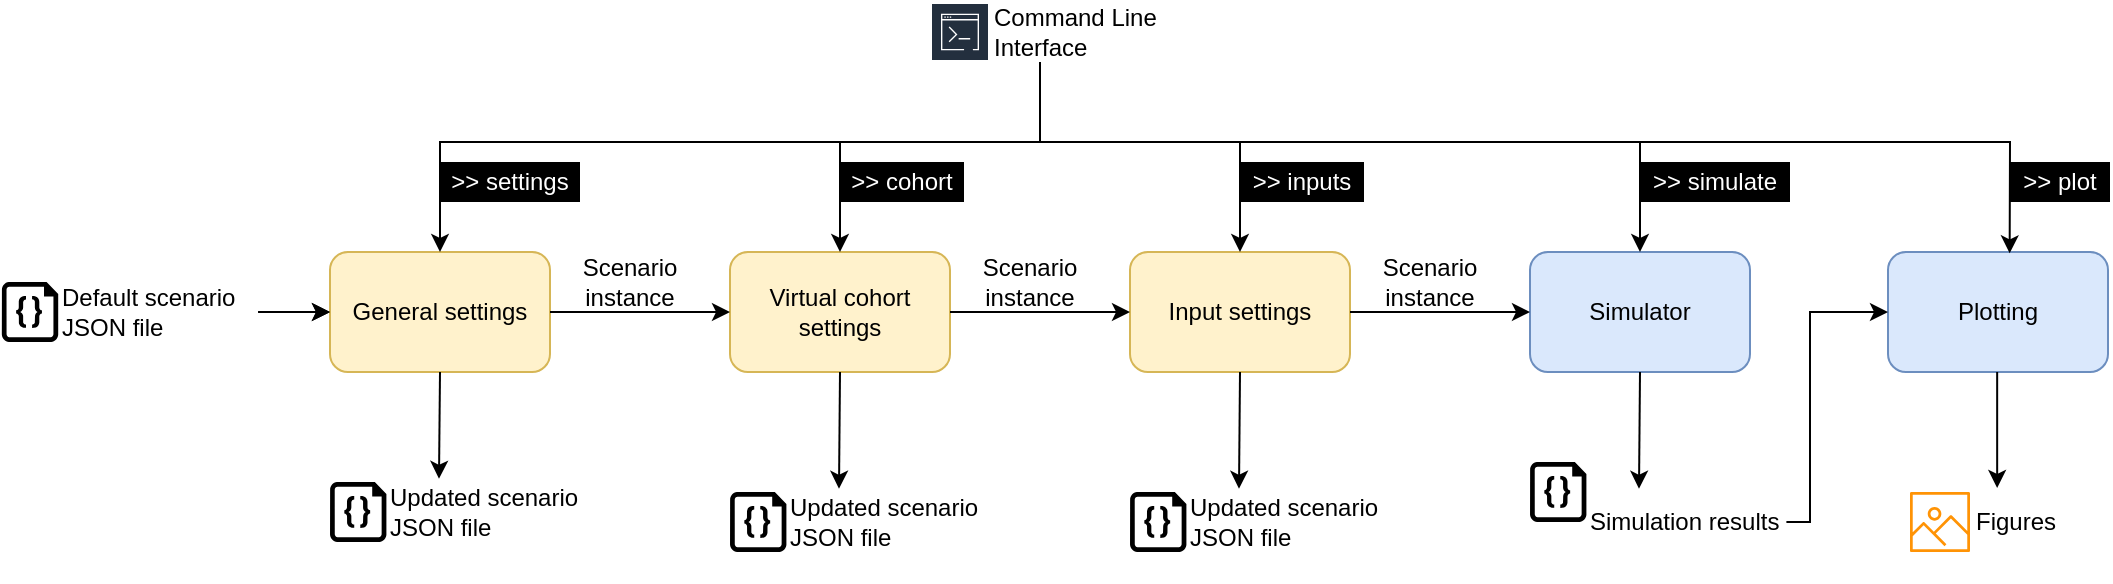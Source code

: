 <mxfile version="23.1.6" type="device">
  <diagram name="Page-1" id="qAk-8Aepy03UgNFXvfLe">
    <mxGraphModel dx="819" dy="422" grid="1" gridSize="10" guides="1" tooltips="1" connect="1" arrows="1" fold="1" page="1" pageScale="1" pageWidth="850" pageHeight="1100" math="0" shadow="0">
      <root>
        <mxCell id="0" />
        <mxCell id="1" parent="0" />
        <mxCell id="zkIy36QmkyHbao0x_XFE-1" value="General settings" style="rounded=1;whiteSpace=wrap;html=1;fillColor=#fff2cc;strokeColor=#d6b656;" parent="1" vertex="1">
          <mxGeometry x="190" y="145" width="110" height="60" as="geometry" />
        </mxCell>
        <mxCell id="zkIy36QmkyHbao0x_XFE-11" value="" style="group" parent="1" vertex="1" connectable="0">
          <mxGeometry x="490" y="20" width="130" height="30" as="geometry" />
        </mxCell>
        <mxCell id="zkIy36QmkyHbao0x_XFE-7" value="" style="group" parent="zkIy36QmkyHbao0x_XFE-11" vertex="1" connectable="0">
          <mxGeometry width="120" height="30" as="geometry" />
        </mxCell>
        <mxCell id="zkIy36QmkyHbao0x_XFE-3" value="" style="sketch=0;outlineConnect=0;fontColor=#232F3E;gradientColor=none;strokeColor=#ffffff;fillColor=#232F3E;dashed=0;verticalLabelPosition=middle;verticalAlign=bottom;align=center;html=1;whiteSpace=wrap;fontSize=10;fontStyle=1;spacing=3;shape=mxgraph.aws4.productIcon;prIcon=mxgraph.aws4.command_line_interface;" parent="zkIy36QmkyHbao0x_XFE-7" vertex="1">
          <mxGeometry width="30" height="30" as="geometry" />
        </mxCell>
        <mxCell id="zkIy36QmkyHbao0x_XFE-6" value="Command Line Interface" style="text;html=1;align=left;verticalAlign=middle;whiteSpace=wrap;rounded=0;" parent="zkIy36QmkyHbao0x_XFE-11" vertex="1">
          <mxGeometry x="30" width="100" height="30" as="geometry" />
        </mxCell>
        <mxCell id="zkIy36QmkyHbao0x_XFE-12" value="" style="group" parent="1" vertex="1" connectable="0">
          <mxGeometry x="25.9" y="160" width="128.2" height="30" as="geometry" />
        </mxCell>
        <mxCell id="zkIy36QmkyHbao0x_XFE-5" value="" style="sketch=0;aspect=fixed;pointerEvents=1;shadow=0;dashed=0;html=1;strokeColor=none;labelPosition=center;verticalLabelPosition=bottom;verticalAlign=top;align=center;fillColor=#000000;shape=mxgraph.azure.code_file" parent="zkIy36QmkyHbao0x_XFE-12" vertex="1">
          <mxGeometry width="28.2" height="30" as="geometry" />
        </mxCell>
        <mxCell id="zkIy36QmkyHbao0x_XFE-8" value="Default scenario&lt;br&gt;JSON file" style="text;html=1;align=left;verticalAlign=middle;whiteSpace=wrap;rounded=0;" parent="zkIy36QmkyHbao0x_XFE-12" vertex="1">
          <mxGeometry x="28.2" width="100" height="30" as="geometry" />
        </mxCell>
        <mxCell id="zkIy36QmkyHbao0x_XFE-13" value="" style="endArrow=classic;html=1;rounded=0;exitX=1;exitY=0.5;exitDx=0;exitDy=0;entryX=0;entryY=0.5;entryDx=0;entryDy=0;" parent="1" source="zkIy36QmkyHbao0x_XFE-8" target="zkIy36QmkyHbao0x_XFE-1" edge="1">
          <mxGeometry width="50" height="50" relative="1" as="geometry">
            <mxPoint x="200" y="190" as="sourcePoint" />
            <mxPoint x="250" y="140" as="targetPoint" />
          </mxGeometry>
        </mxCell>
        <mxCell id="zkIy36QmkyHbao0x_XFE-15" value="Virtual cohort settings" style="rounded=1;whiteSpace=wrap;html=1;fillColor=#fff2cc;strokeColor=#d6b656;" parent="1" vertex="1">
          <mxGeometry x="390" y="145" width="110" height="60" as="geometry" />
        </mxCell>
        <mxCell id="zkIy36QmkyHbao0x_XFE-16" value="Scenario&lt;br&gt;instance" style="text;html=1;align=center;verticalAlign=middle;whiteSpace=wrap;rounded=0;" parent="1" vertex="1">
          <mxGeometry x="310" y="145" width="60" height="30" as="geometry" />
        </mxCell>
        <mxCell id="zkIy36QmkyHbao0x_XFE-17" value="" style="endArrow=classic;html=1;rounded=0;entryX=0;entryY=0.5;entryDx=0;entryDy=0;exitX=1;exitY=0.5;exitDx=0;exitDy=0;" parent="1" source="zkIy36QmkyHbao0x_XFE-1" target="zkIy36QmkyHbao0x_XFE-15" edge="1">
          <mxGeometry width="50" height="50" relative="1" as="geometry">
            <mxPoint x="280" y="220" as="sourcePoint" />
            <mxPoint x="200" y="185" as="targetPoint" />
          </mxGeometry>
        </mxCell>
        <mxCell id="zkIy36QmkyHbao0x_XFE-18" value="Input settings" style="rounded=1;whiteSpace=wrap;html=1;fillColor=#fff2cc;strokeColor=#d6b656;" parent="1" vertex="1">
          <mxGeometry x="590" y="145" width="110" height="60" as="geometry" />
        </mxCell>
        <mxCell id="zkIy36QmkyHbao0x_XFE-19" value="Scenario&lt;br&gt;instance" style="text;html=1;align=center;verticalAlign=middle;whiteSpace=wrap;rounded=0;" parent="1" vertex="1">
          <mxGeometry x="510" y="145" width="60" height="30" as="geometry" />
        </mxCell>
        <mxCell id="zkIy36QmkyHbao0x_XFE-20" value="" style="endArrow=classic;html=1;rounded=0;entryX=0;entryY=0.5;entryDx=0;entryDy=0;exitX=1;exitY=0.5;exitDx=0;exitDy=0;" parent="1" target="zkIy36QmkyHbao0x_XFE-18" edge="1">
          <mxGeometry width="50" height="50" relative="1" as="geometry">
            <mxPoint x="500" y="175" as="sourcePoint" />
            <mxPoint x="400" y="185" as="targetPoint" />
          </mxGeometry>
        </mxCell>
        <mxCell id="zkIy36QmkyHbao0x_XFE-21" value="" style="endArrow=classic;html=1;rounded=0;exitX=0.25;exitY=1;exitDx=0;exitDy=0;entryX=0.5;entryY=0;entryDx=0;entryDy=0;" parent="1" source="zkIy36QmkyHbao0x_XFE-6" target="zkIy36QmkyHbao0x_XFE-1" edge="1">
          <mxGeometry width="50" height="50" relative="1" as="geometry">
            <mxPoint x="580" y="160" as="sourcePoint" />
            <mxPoint x="630" y="110" as="targetPoint" />
            <Array as="points">
              <mxPoint x="545" y="90" />
              <mxPoint x="245" y="90" />
            </Array>
          </mxGeometry>
        </mxCell>
        <mxCell id="zkIy36QmkyHbao0x_XFE-22" value="" style="endArrow=classic;html=1;rounded=0;exitX=0.25;exitY=1;exitDx=0;exitDy=0;entryX=0.5;entryY=0;entryDx=0;entryDy=0;" parent="1" source="zkIy36QmkyHbao0x_XFE-6" target="zkIy36QmkyHbao0x_XFE-15" edge="1">
          <mxGeometry width="50" height="50" relative="1" as="geometry">
            <mxPoint x="495" y="60" as="sourcePoint" />
            <mxPoint x="255" y="155" as="targetPoint" />
            <Array as="points">
              <mxPoint x="545" y="90" />
              <mxPoint x="445" y="90" />
            </Array>
          </mxGeometry>
        </mxCell>
        <mxCell id="zkIy36QmkyHbao0x_XFE-23" value="" style="endArrow=classic;html=1;rounded=0;exitX=0.25;exitY=1;exitDx=0;exitDy=0;entryX=0.5;entryY=0;entryDx=0;entryDy=0;" parent="1" source="zkIy36QmkyHbao0x_XFE-6" target="zkIy36QmkyHbao0x_XFE-18" edge="1">
          <mxGeometry width="50" height="50" relative="1" as="geometry">
            <mxPoint x="495" y="60" as="sourcePoint" />
            <mxPoint x="455" y="155" as="targetPoint" />
            <Array as="points">
              <mxPoint x="545" y="90" />
              <mxPoint x="645" y="90" />
            </Array>
          </mxGeometry>
        </mxCell>
        <mxCell id="zkIy36QmkyHbao0x_XFE-24" value="Simulator" style="rounded=1;whiteSpace=wrap;html=1;fillColor=#dae8fc;strokeColor=#6c8ebf;" parent="1" vertex="1">
          <mxGeometry x="790" y="145" width="110" height="60" as="geometry" />
        </mxCell>
        <mxCell id="zkIy36QmkyHbao0x_XFE-25" value="Scenario&lt;br&gt;instance" style="text;html=1;align=center;verticalAlign=middle;whiteSpace=wrap;rounded=0;" parent="1" vertex="1">
          <mxGeometry x="710" y="145" width="60" height="30" as="geometry" />
        </mxCell>
        <mxCell id="zkIy36QmkyHbao0x_XFE-26" value="" style="endArrow=classic;html=1;rounded=0;entryX=0;entryY=0.5;entryDx=0;entryDy=0;exitX=1;exitY=0.5;exitDx=0;exitDy=0;" parent="1" target="zkIy36QmkyHbao0x_XFE-24" edge="1">
          <mxGeometry width="50" height="50" relative="1" as="geometry">
            <mxPoint x="700" y="175" as="sourcePoint" />
            <mxPoint x="600" y="185" as="targetPoint" />
          </mxGeometry>
        </mxCell>
        <mxCell id="zkIy36QmkyHbao0x_XFE-27" value="" style="endArrow=classic;html=1;rounded=0;exitX=0.25;exitY=1;exitDx=0;exitDy=0;entryX=0.5;entryY=0;entryDx=0;entryDy=0;" parent="1" source="zkIy36QmkyHbao0x_XFE-6" target="zkIy36QmkyHbao0x_XFE-24" edge="1">
          <mxGeometry width="50" height="50" relative="1" as="geometry">
            <mxPoint x="495" y="60" as="sourcePoint" />
            <mxPoint x="655" y="155" as="targetPoint" />
            <Array as="points">
              <mxPoint x="545" y="90" />
              <mxPoint x="845" y="90" />
            </Array>
          </mxGeometry>
        </mxCell>
        <mxCell id="zkIy36QmkyHbao0x_XFE-28" value="" style="group" parent="1" vertex="1" connectable="0">
          <mxGeometry x="190" y="260" width="128.2" height="30" as="geometry" />
        </mxCell>
        <mxCell id="zkIy36QmkyHbao0x_XFE-29" value="" style="sketch=0;aspect=fixed;pointerEvents=1;shadow=0;dashed=0;html=1;strokeColor=none;labelPosition=center;verticalLabelPosition=bottom;verticalAlign=top;align=center;fillColor=#000000;shape=mxgraph.azure.code_file" parent="zkIy36QmkyHbao0x_XFE-28" vertex="1">
          <mxGeometry width="28.2" height="30" as="geometry" />
        </mxCell>
        <mxCell id="zkIy36QmkyHbao0x_XFE-30" value="Updated scenario&lt;br&gt;JSON file" style="text;html=1;align=left;verticalAlign=middle;whiteSpace=wrap;rounded=0;" parent="zkIy36QmkyHbao0x_XFE-28" vertex="1">
          <mxGeometry x="28.2" width="100" height="30" as="geometry" />
        </mxCell>
        <mxCell id="zkIy36QmkyHbao0x_XFE-31" value="" style="edgeStyle=orthogonalEdgeStyle;rounded=0;orthogonalLoop=1;jettySize=auto;html=1;" parent="1" source="zkIy36QmkyHbao0x_XFE-8" target="zkIy36QmkyHbao0x_XFE-1" edge="1">
          <mxGeometry relative="1" as="geometry" />
        </mxCell>
        <mxCell id="zkIy36QmkyHbao0x_XFE-33" value="" style="endArrow=classic;html=1;rounded=0;exitX=0.5;exitY=1;exitDx=0;exitDy=0;entryX=0.263;entryY=-0.054;entryDx=0;entryDy=0;entryPerimeter=0;" parent="1" source="zkIy36QmkyHbao0x_XFE-1" target="zkIy36QmkyHbao0x_XFE-30" edge="1">
          <mxGeometry width="50" height="50" relative="1" as="geometry">
            <mxPoint x="470" y="160" as="sourcePoint" />
            <mxPoint x="520" y="110" as="targetPoint" />
          </mxGeometry>
        </mxCell>
        <mxCell id="zkIy36QmkyHbao0x_XFE-34" value="" style="group" parent="1" vertex="1" connectable="0">
          <mxGeometry x="390" y="265" width="128.2" height="30" as="geometry" />
        </mxCell>
        <mxCell id="zkIy36QmkyHbao0x_XFE-35" value="" style="sketch=0;aspect=fixed;pointerEvents=1;shadow=0;dashed=0;html=1;strokeColor=none;labelPosition=center;verticalLabelPosition=bottom;verticalAlign=top;align=center;fillColor=#000000;shape=mxgraph.azure.code_file" parent="zkIy36QmkyHbao0x_XFE-34" vertex="1">
          <mxGeometry width="28.2" height="30" as="geometry" />
        </mxCell>
        <mxCell id="zkIy36QmkyHbao0x_XFE-36" value="Updated scenario&lt;br&gt;JSON file" style="text;html=1;align=left;verticalAlign=middle;whiteSpace=wrap;rounded=0;" parent="zkIy36QmkyHbao0x_XFE-34" vertex="1">
          <mxGeometry x="28.2" width="100" height="30" as="geometry" />
        </mxCell>
        <mxCell id="zkIy36QmkyHbao0x_XFE-37" value="" style="endArrow=classic;html=1;rounded=0;exitX=0.5;exitY=1;exitDx=0;exitDy=0;entryX=0.263;entryY=-0.054;entryDx=0;entryDy=0;entryPerimeter=0;" parent="1" source="zkIy36QmkyHbao0x_XFE-15" target="zkIy36QmkyHbao0x_XFE-36" edge="1">
          <mxGeometry width="50" height="50" relative="1" as="geometry">
            <mxPoint x="445" y="210" as="sourcePoint" />
            <mxPoint x="720" y="115" as="targetPoint" />
          </mxGeometry>
        </mxCell>
        <mxCell id="zkIy36QmkyHbao0x_XFE-38" value="" style="group" parent="1" vertex="1" connectable="0">
          <mxGeometry x="590" y="265" width="128.2" height="30" as="geometry" />
        </mxCell>
        <mxCell id="zkIy36QmkyHbao0x_XFE-39" value="" style="sketch=0;aspect=fixed;pointerEvents=1;shadow=0;dashed=0;html=1;strokeColor=none;labelPosition=center;verticalLabelPosition=bottom;verticalAlign=top;align=center;fillColor=#000000;shape=mxgraph.azure.code_file" parent="zkIy36QmkyHbao0x_XFE-38" vertex="1">
          <mxGeometry width="28.2" height="30" as="geometry" />
        </mxCell>
        <mxCell id="zkIy36QmkyHbao0x_XFE-40" value="Updated scenario&lt;br&gt;JSON file" style="text;html=1;align=left;verticalAlign=middle;whiteSpace=wrap;rounded=0;" parent="zkIy36QmkyHbao0x_XFE-38" vertex="1">
          <mxGeometry x="28.2" width="100" height="30" as="geometry" />
        </mxCell>
        <mxCell id="zkIy36QmkyHbao0x_XFE-41" value="" style="endArrow=classic;html=1;rounded=0;entryX=0.263;entryY=-0.054;entryDx=0;entryDy=0;entryPerimeter=0;exitX=0.5;exitY=1;exitDx=0;exitDy=0;" parent="1" source="zkIy36QmkyHbao0x_XFE-18" target="zkIy36QmkyHbao0x_XFE-40" edge="1">
          <mxGeometry width="50" height="50" relative="1" as="geometry">
            <mxPoint x="645" y="210" as="sourcePoint" />
            <mxPoint x="920" y="105" as="targetPoint" />
          </mxGeometry>
        </mxCell>
        <mxCell id="zkIy36QmkyHbao0x_XFE-44" value="" style="group" parent="1" vertex="1" connectable="0">
          <mxGeometry x="790" y="265" width="128.2" height="30" as="geometry" />
        </mxCell>
        <mxCell id="zkIy36QmkyHbao0x_XFE-46" value="Simulation results" style="text;html=1;align=left;verticalAlign=middle;whiteSpace=wrap;rounded=0;" parent="zkIy36QmkyHbao0x_XFE-44" vertex="1">
          <mxGeometry x="28.2" width="100" height="30" as="geometry" />
        </mxCell>
        <mxCell id="zkIy36QmkyHbao0x_XFE-47" value="" style="endArrow=classic;html=1;rounded=0;exitX=0.5;exitY=1;exitDx=0;exitDy=0;entryX=0.263;entryY=-0.054;entryDx=0;entryDy=0;entryPerimeter=0;" parent="1" source="zkIy36QmkyHbao0x_XFE-24" target="zkIy36QmkyHbao0x_XFE-46" edge="1">
          <mxGeometry width="50" height="50" relative="1" as="geometry">
            <mxPoint x="845" y="210" as="sourcePoint" />
            <mxPoint x="1120" y="115" as="targetPoint" />
          </mxGeometry>
        </mxCell>
        <mxCell id="QvBSNq4rjvGd8C2r0v7W-1" value="&amp;gt;&amp;gt; settings" style="text;html=1;align=center;verticalAlign=middle;whiteSpace=wrap;rounded=0;fillColor=#000000;fontColor=#FFFFFF;" vertex="1" parent="1">
          <mxGeometry x="245" y="100" width="70" height="20" as="geometry" />
        </mxCell>
        <mxCell id="QvBSNq4rjvGd8C2r0v7W-2" value="&amp;gt;&amp;gt; cohort" style="text;html=1;align=center;verticalAlign=middle;whiteSpace=wrap;rounded=0;fillColor=#000000;fontColor=#FFFFFF;" vertex="1" parent="1">
          <mxGeometry x="445" y="100" width="62" height="20" as="geometry" />
        </mxCell>
        <mxCell id="QvBSNq4rjvGd8C2r0v7W-3" value="&amp;gt;&amp;gt; inputs" style="text;html=1;align=center;verticalAlign=middle;whiteSpace=wrap;rounded=0;fillColor=#000000;fontColor=#FFFFFF;" vertex="1" parent="1">
          <mxGeometry x="645" y="100" width="62" height="20" as="geometry" />
        </mxCell>
        <mxCell id="QvBSNq4rjvGd8C2r0v7W-4" value="&amp;gt;&amp;gt; simulate" style="text;html=1;align=center;verticalAlign=middle;whiteSpace=wrap;rounded=0;fillColor=#000000;fontColor=#FFFFFF;" vertex="1" parent="1">
          <mxGeometry x="845" y="100" width="75" height="20" as="geometry" />
        </mxCell>
        <mxCell id="QvBSNq4rjvGd8C2r0v7W-5" value="Plotting" style="rounded=1;whiteSpace=wrap;html=1;fillColor=#dae8fc;strokeColor=#6c8ebf;" vertex="1" parent="1">
          <mxGeometry x="969" y="145" width="110" height="60" as="geometry" />
        </mxCell>
        <mxCell id="QvBSNq4rjvGd8C2r0v7W-6" value="" style="endArrow=classic;html=1;rounded=0;exitX=0.25;exitY=1;exitDx=0;exitDy=0;entryX=0.553;entryY=0.011;entryDx=0;entryDy=0;entryPerimeter=0;" edge="1" parent="1" source="zkIy36QmkyHbao0x_XFE-6" target="QvBSNq4rjvGd8C2r0v7W-5">
          <mxGeometry width="50" height="50" relative="1" as="geometry">
            <mxPoint x="555" y="60" as="sourcePoint" />
            <mxPoint x="855" y="155" as="targetPoint" />
            <Array as="points">
              <mxPoint x="545" y="90" />
              <mxPoint x="1030" y="90" />
            </Array>
          </mxGeometry>
        </mxCell>
        <mxCell id="QvBSNq4rjvGd8C2r0v7W-7" value="&amp;gt;&amp;gt; plot" style="text;html=1;align=center;verticalAlign=middle;whiteSpace=wrap;rounded=0;fillColor=#000000;fontColor=#FFFFFF;" vertex="1" parent="1">
          <mxGeometry x="1030" y="100" width="50" height="20" as="geometry" />
        </mxCell>
        <mxCell id="QvBSNq4rjvGd8C2r0v7W-8" value="" style="endArrow=classic;html=1;rounded=0;exitX=1;exitY=0.5;exitDx=0;exitDy=0;entryX=0;entryY=0.5;entryDx=0;entryDy=0;" edge="1" parent="1" source="zkIy36QmkyHbao0x_XFE-46" target="QvBSNq4rjvGd8C2r0v7W-5">
          <mxGeometry width="50" height="50" relative="1" as="geometry">
            <mxPoint x="855" y="215" as="sourcePoint" />
            <mxPoint x="855" y="273" as="targetPoint" />
            <Array as="points">
              <mxPoint x="930" y="280" />
              <mxPoint x="930" y="175" />
            </Array>
          </mxGeometry>
        </mxCell>
        <mxCell id="QvBSNq4rjvGd8C2r0v7W-9" value="" style="endArrow=classic;html=1;rounded=0;exitX=0.5;exitY=1;exitDx=0;exitDy=0;entryX=0.263;entryY=-0.054;entryDx=0;entryDy=0;entryPerimeter=0;" edge="1" parent="1">
          <mxGeometry width="50" height="50" relative="1" as="geometry">
            <mxPoint x="1023.58" y="205" as="sourcePoint" />
            <mxPoint x="1023.58" y="263" as="targetPoint" />
          </mxGeometry>
        </mxCell>
        <mxCell id="QvBSNq4rjvGd8C2r0v7W-10" value="" style="sketch=0;outlineConnect=0;fillColor=#FF9305;strokeColor=#d79b00;dashed=0;verticalLabelPosition=bottom;verticalAlign=top;align=center;html=1;fontSize=12;fontStyle=0;aspect=fixed;pointerEvents=1;shape=mxgraph.aws4.container_registry_image;strokeWidth=4;shadow=0;fillStyle=solid;" vertex="1" parent="1">
          <mxGeometry x="980" y="265" width="30" height="30" as="geometry" />
        </mxCell>
        <mxCell id="QvBSNq4rjvGd8C2r0v7W-14" value="Figures" style="text;html=1;align=center;verticalAlign=middle;whiteSpace=wrap;rounded=0;" vertex="1" parent="1">
          <mxGeometry x="1003" y="265" width="60" height="30" as="geometry" />
        </mxCell>
        <mxCell id="zkIy36QmkyHbao0x_XFE-45" value="" style="sketch=0;aspect=fixed;pointerEvents=1;shadow=0;dashed=0;html=1;strokeColor=none;labelPosition=center;verticalLabelPosition=bottom;verticalAlign=top;align=center;fillColor=#000000;shape=mxgraph.azure.code_file" parent="1" vertex="1">
          <mxGeometry x="790" y="250" width="28.2" height="30" as="geometry" />
        </mxCell>
        <mxCell id="QvBSNq4rjvGd8C2r0v7W-15" value="" style="shape=image;html=1;verticalAlign=top;verticalLabelPosition=bottom;labelBackgroundColor=#ffffff;imageAspect=0;aspect=fixed;image=https://cdn0.iconfinder.com/data/icons/octicons/1024/file-binary-128.png" vertex="1" parent="1">
          <mxGeometry x="790" y="280" width="30" height="30" as="geometry" />
        </mxCell>
      </root>
    </mxGraphModel>
  </diagram>
</mxfile>
